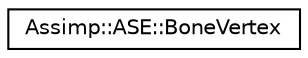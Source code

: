 digraph "Graphical Class Hierarchy"
{
  edge [fontname="Helvetica",fontsize="10",labelfontname="Helvetica",labelfontsize="10"];
  node [fontname="Helvetica",fontsize="10",shape=record];
  rankdir="LR";
  Node1 [label="Assimp::ASE::BoneVertex",height=0.2,width=0.4,color="black", fillcolor="white", style="filled",URL="$struct_assimp_1_1_a_s_e_1_1_bone_vertex.html"];
}

